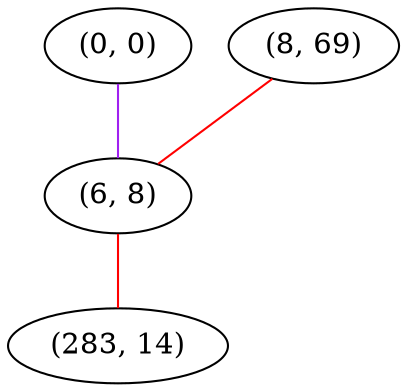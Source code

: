 graph "" {
"(0, 0)";
"(8, 69)";
"(6, 8)";
"(283, 14)";
"(0, 0)" -- "(6, 8)"  [color=purple, key=0, weight=4];
"(8, 69)" -- "(6, 8)"  [color=red, key=0, weight=1];
"(6, 8)" -- "(283, 14)"  [color=red, key=0, weight=1];
}
